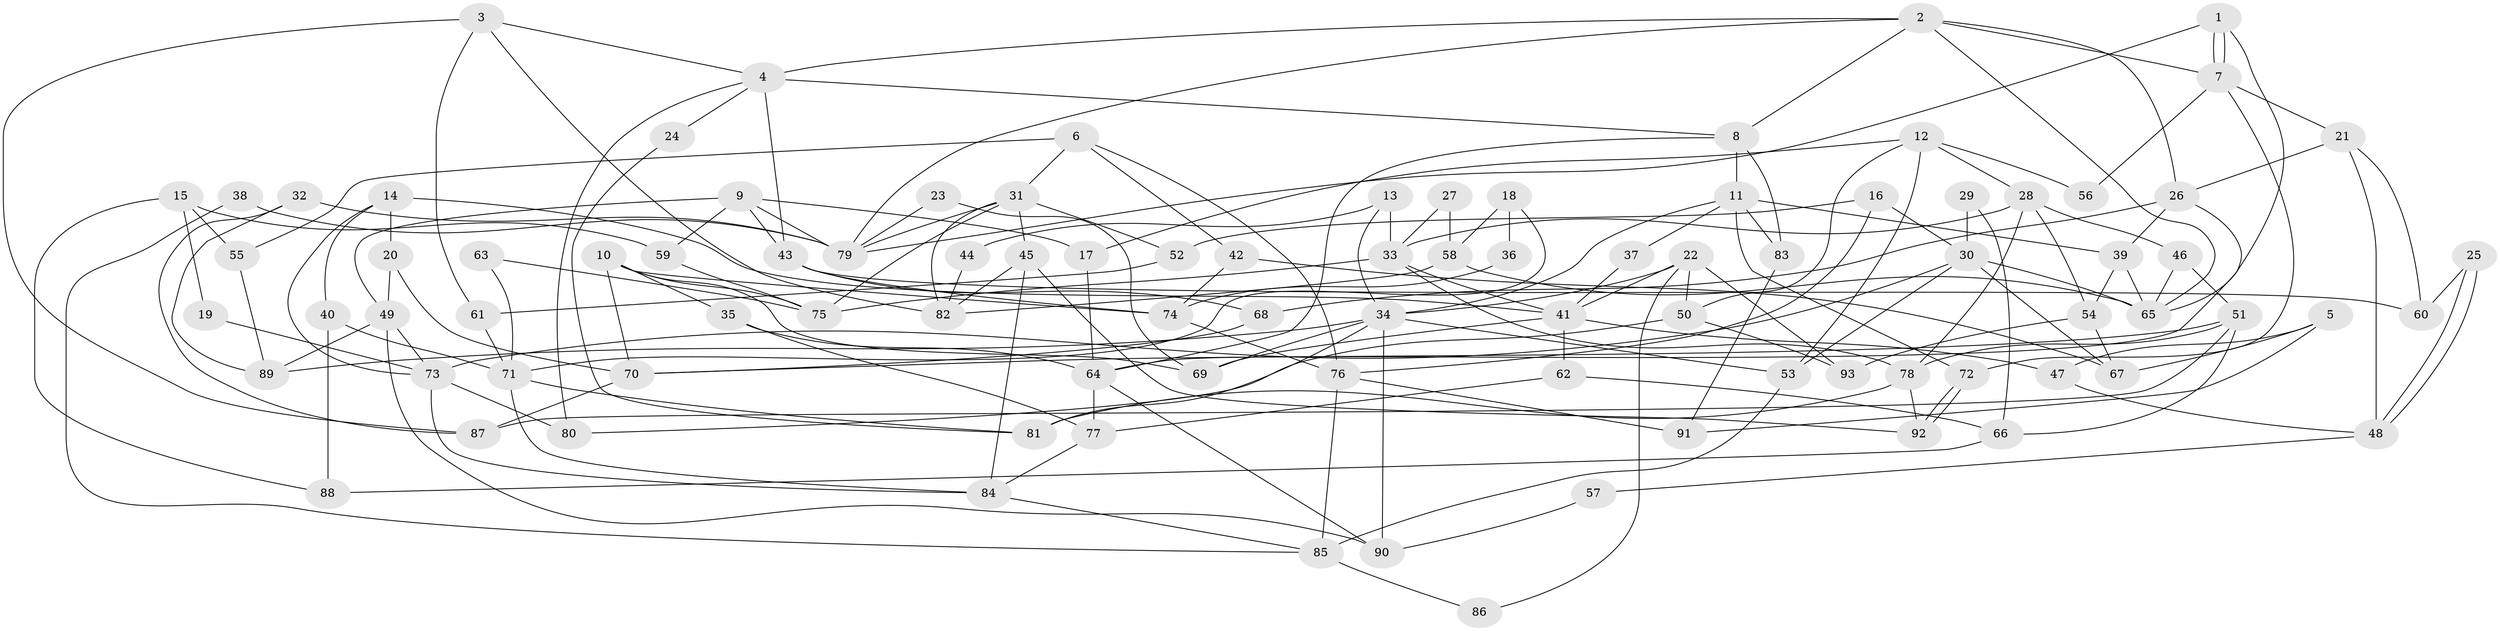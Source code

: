 // coarse degree distribution, {5: 0.13157894736842105, 7: 0.23684210526315788, 3: 0.15789473684210525, 8: 0.02631578947368421, 4: 0.18421052631578946, 12: 0.02631578947368421, 6: 0.13157894736842105, 9: 0.05263157894736842, 10: 0.05263157894736842}
// Generated by graph-tools (version 1.1) at 2025/37/03/04/25 23:37:05]
// undirected, 93 vertices, 186 edges
graph export_dot {
  node [color=gray90,style=filled];
  1;
  2;
  3;
  4;
  5;
  6;
  7;
  8;
  9;
  10;
  11;
  12;
  13;
  14;
  15;
  16;
  17;
  18;
  19;
  20;
  21;
  22;
  23;
  24;
  25;
  26;
  27;
  28;
  29;
  30;
  31;
  32;
  33;
  34;
  35;
  36;
  37;
  38;
  39;
  40;
  41;
  42;
  43;
  44;
  45;
  46;
  47;
  48;
  49;
  50;
  51;
  52;
  53;
  54;
  55;
  56;
  57;
  58;
  59;
  60;
  61;
  62;
  63;
  64;
  65;
  66;
  67;
  68;
  69;
  70;
  71;
  72;
  73;
  74;
  75;
  76;
  77;
  78;
  79;
  80;
  81;
  82;
  83;
  84;
  85;
  86;
  87;
  88;
  89;
  90;
  91;
  92;
  93;
  1 -- 7;
  1 -- 7;
  1 -- 79;
  1 -- 65;
  2 -- 8;
  2 -- 79;
  2 -- 4;
  2 -- 7;
  2 -- 26;
  2 -- 65;
  3 -- 87;
  3 -- 4;
  3 -- 61;
  3 -- 82;
  4 -- 8;
  4 -- 24;
  4 -- 43;
  4 -- 80;
  5 -- 47;
  5 -- 91;
  5 -- 67;
  6 -- 31;
  6 -- 42;
  6 -- 55;
  6 -- 76;
  7 -- 21;
  7 -- 56;
  7 -- 72;
  8 -- 11;
  8 -- 64;
  8 -- 83;
  9 -- 43;
  9 -- 17;
  9 -- 49;
  9 -- 59;
  9 -- 79;
  10 -- 70;
  10 -- 75;
  10 -- 35;
  10 -- 69;
  10 -- 74;
  11 -- 39;
  11 -- 72;
  11 -- 34;
  11 -- 37;
  11 -- 83;
  12 -- 50;
  12 -- 28;
  12 -- 17;
  12 -- 53;
  12 -- 56;
  13 -- 34;
  13 -- 33;
  13 -- 44;
  14 -- 73;
  14 -- 41;
  14 -- 20;
  14 -- 40;
  15 -- 55;
  15 -- 88;
  15 -- 19;
  15 -- 59;
  16 -- 76;
  16 -- 30;
  16 -- 52;
  17 -- 64;
  18 -- 71;
  18 -- 58;
  18 -- 36;
  19 -- 73;
  20 -- 49;
  20 -- 70;
  21 -- 26;
  21 -- 48;
  21 -- 60;
  22 -- 34;
  22 -- 50;
  22 -- 41;
  22 -- 86;
  22 -- 93;
  23 -- 69;
  23 -- 79;
  24 -- 81;
  25 -- 60;
  25 -- 48;
  25 -- 48;
  26 -- 64;
  26 -- 39;
  26 -- 68;
  27 -- 33;
  27 -- 58;
  28 -- 54;
  28 -- 78;
  28 -- 33;
  28 -- 46;
  29 -- 66;
  29 -- 30;
  30 -- 65;
  30 -- 53;
  30 -- 67;
  30 -- 73;
  31 -- 75;
  31 -- 82;
  31 -- 45;
  31 -- 52;
  31 -- 79;
  32 -- 89;
  32 -- 79;
  32 -- 87;
  33 -- 41;
  33 -- 75;
  33 -- 78;
  34 -- 81;
  34 -- 53;
  34 -- 69;
  34 -- 89;
  34 -- 90;
  35 -- 77;
  35 -- 64;
  36 -- 74;
  37 -- 41;
  38 -- 85;
  38 -- 79;
  39 -- 65;
  39 -- 54;
  40 -- 71;
  40 -- 88;
  41 -- 69;
  41 -- 47;
  41 -- 62;
  42 -- 74;
  42 -- 67;
  43 -- 68;
  43 -- 60;
  43 -- 74;
  44 -- 82;
  45 -- 92;
  45 -- 82;
  45 -- 84;
  46 -- 65;
  46 -- 51;
  47 -- 48;
  48 -- 57;
  49 -- 73;
  49 -- 89;
  49 -- 90;
  50 -- 93;
  50 -- 80;
  51 -- 87;
  51 -- 66;
  51 -- 70;
  51 -- 78;
  52 -- 61;
  53 -- 85;
  54 -- 67;
  54 -- 93;
  55 -- 89;
  57 -- 90;
  58 -- 65;
  58 -- 82;
  59 -- 75;
  61 -- 71;
  62 -- 77;
  62 -- 66;
  63 -- 71;
  63 -- 75;
  64 -- 90;
  64 -- 77;
  66 -- 88;
  68 -- 70;
  70 -- 87;
  71 -- 84;
  71 -- 81;
  72 -- 92;
  72 -- 92;
  73 -- 84;
  73 -- 80;
  74 -- 76;
  76 -- 85;
  76 -- 91;
  77 -- 84;
  78 -- 81;
  78 -- 92;
  83 -- 91;
  84 -- 85;
  85 -- 86;
}
